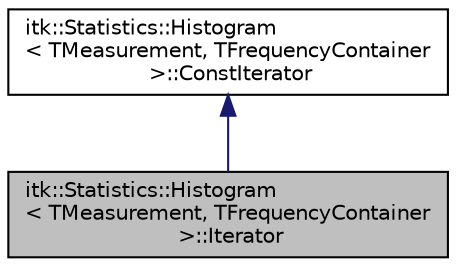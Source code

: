 digraph "itk::Statistics::Histogram&lt; TMeasurement, TFrequencyContainer &gt;::Iterator"
{
 // LATEX_PDF_SIZE
  edge [fontname="Helvetica",fontsize="10",labelfontname="Helvetica",labelfontsize="10"];
  node [fontname="Helvetica",fontsize="10",shape=record];
  Node1 [label="itk::Statistics::Histogram\l\< TMeasurement, TFrequencyContainer\l \>::Iterator",height=0.2,width=0.4,color="black", fillcolor="grey75", style="filled", fontcolor="black",tooltip="class that walks through the elements of the histogram."];
  Node2 -> Node1 [dir="back",color="midnightblue",fontsize="10",style="solid",fontname="Helvetica"];
  Node2 [label="itk::Statistics::Histogram\l\< TMeasurement, TFrequencyContainer\l \>::ConstIterator",height=0.2,width=0.4,color="black", fillcolor="white", style="filled",URL="$classitk_1_1Statistics_1_1Histogram_1_1ConstIterator.html",tooltip="class that walks through the elements of the histogram."];
}
